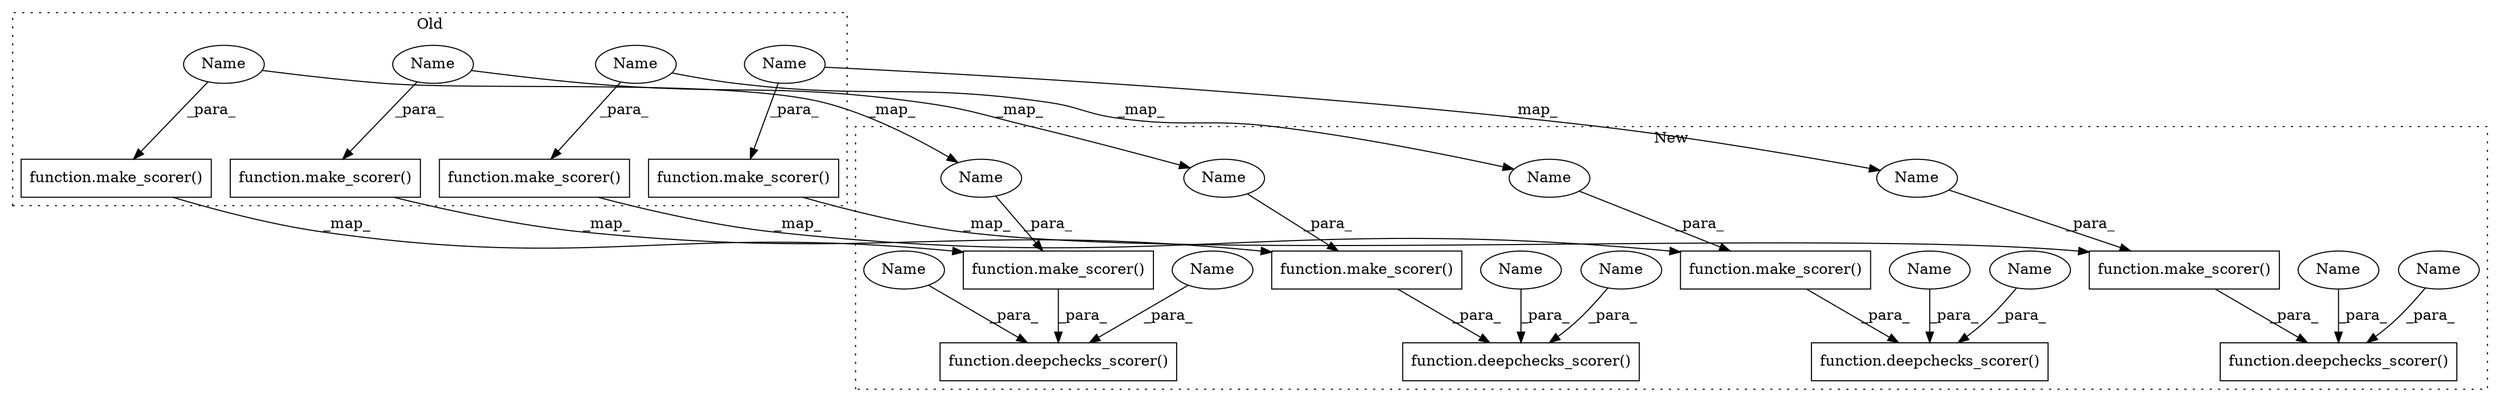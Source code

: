 digraph G {
subgraph cluster0 {
1 [label="function.make_scorer()" a="75" s="3183,3221" l="12,31" shape="box"];
5 [label="function.make_scorer()" a="75" s="3265,3303" l="12,27" shape="box"];
8 [label="function.make_scorer()" a="75" s="3424,3462" l="12,30" shape="box"];
11 [label="function.make_scorer()" a="75" s="3343,3381" l="12,27" shape="box"];
17 [label="Name" a="87" s="3355" l="26" shape="ellipse"];
18 [label="Name" a="87" s="3195" l="26" shape="ellipse"];
19 [label="Name" a="87" s="3277" l="26" shape="ellipse"];
20 [label="Name" a="87" s="3436" l="26" shape="ellipse"];
label = "Old";
style="dotted";
}
subgraph cluster1 {
2 [label="function.make_scorer()" a="75" s="3619,3657" l="12,31" shape="box"];
3 [label="function.deepchecks_scorer()" a="75" s="3601,3702" l="18,1" shape="box"];
4 [label="function.deepchecks_scorer()" a="75" s="3716,3813" l="18,1" shape="box"];
6 [label="function.make_scorer()" a="75" s="3734,3772" l="12,27" shape="box"];
7 [label="function.make_scorer()" a="75" s="3959,3997" l="12,30" shape="box"];
9 [label="function.deepchecks_scorer()" a="75" s="3827,3924" l="18,1" shape="box"];
10 [label="function.make_scorer()" a="75" s="3845,3883" l="12,27" shape="box"];
12 [label="function.deepchecks_scorer()" a="75" s="3941,4041" l="18,1" shape="box"];
13 [label="Name" a="87" s="3801" l="3" shape="ellipse"];
14 [label="Name" a="87" s="3912" l="3" shape="ellipse"];
15 [label="Name" a="87" s="4029" l="3" shape="ellipse"];
16 [label="Name" a="87" s="3690" l="3" shape="ellipse"];
21 [label="Name" a="87" s="3806" l="7" shape="ellipse"];
22 [label="Name" a="87" s="4034" l="7" shape="ellipse"];
23 [label="Name" a="87" s="3917" l="7" shape="ellipse"];
24 [label="Name" a="87" s="3695" l="7" shape="ellipse"];
25 [label="Name" a="87" s="3746" l="26" shape="ellipse"];
26 [label="Name" a="87" s="3971" l="26" shape="ellipse"];
27 [label="Name" a="87" s="3631" l="26" shape="ellipse"];
28 [label="Name" a="87" s="3857" l="26" shape="ellipse"];
label = "New";
style="dotted";
}
1 -> 2 [label="_map_"];
2 -> 3 [label="_para_"];
5 -> 6 [label="_map_"];
6 -> 4 [label="_para_"];
7 -> 12 [label="_para_"];
8 -> 7 [label="_map_"];
10 -> 9 [label="_para_"];
11 -> 10 [label="_map_"];
13 -> 4 [label="_para_"];
14 -> 9 [label="_para_"];
15 -> 12 [label="_para_"];
16 -> 3 [label="_para_"];
17 -> 11 [label="_para_"];
17 -> 28 [label="_map_"];
18 -> 1 [label="_para_"];
18 -> 27 [label="_map_"];
19 -> 5 [label="_para_"];
19 -> 25 [label="_map_"];
20 -> 8 [label="_para_"];
20 -> 26 [label="_map_"];
21 -> 4 [label="_para_"];
22 -> 12 [label="_para_"];
23 -> 9 [label="_para_"];
24 -> 3 [label="_para_"];
25 -> 6 [label="_para_"];
26 -> 7 [label="_para_"];
27 -> 2 [label="_para_"];
28 -> 10 [label="_para_"];
}